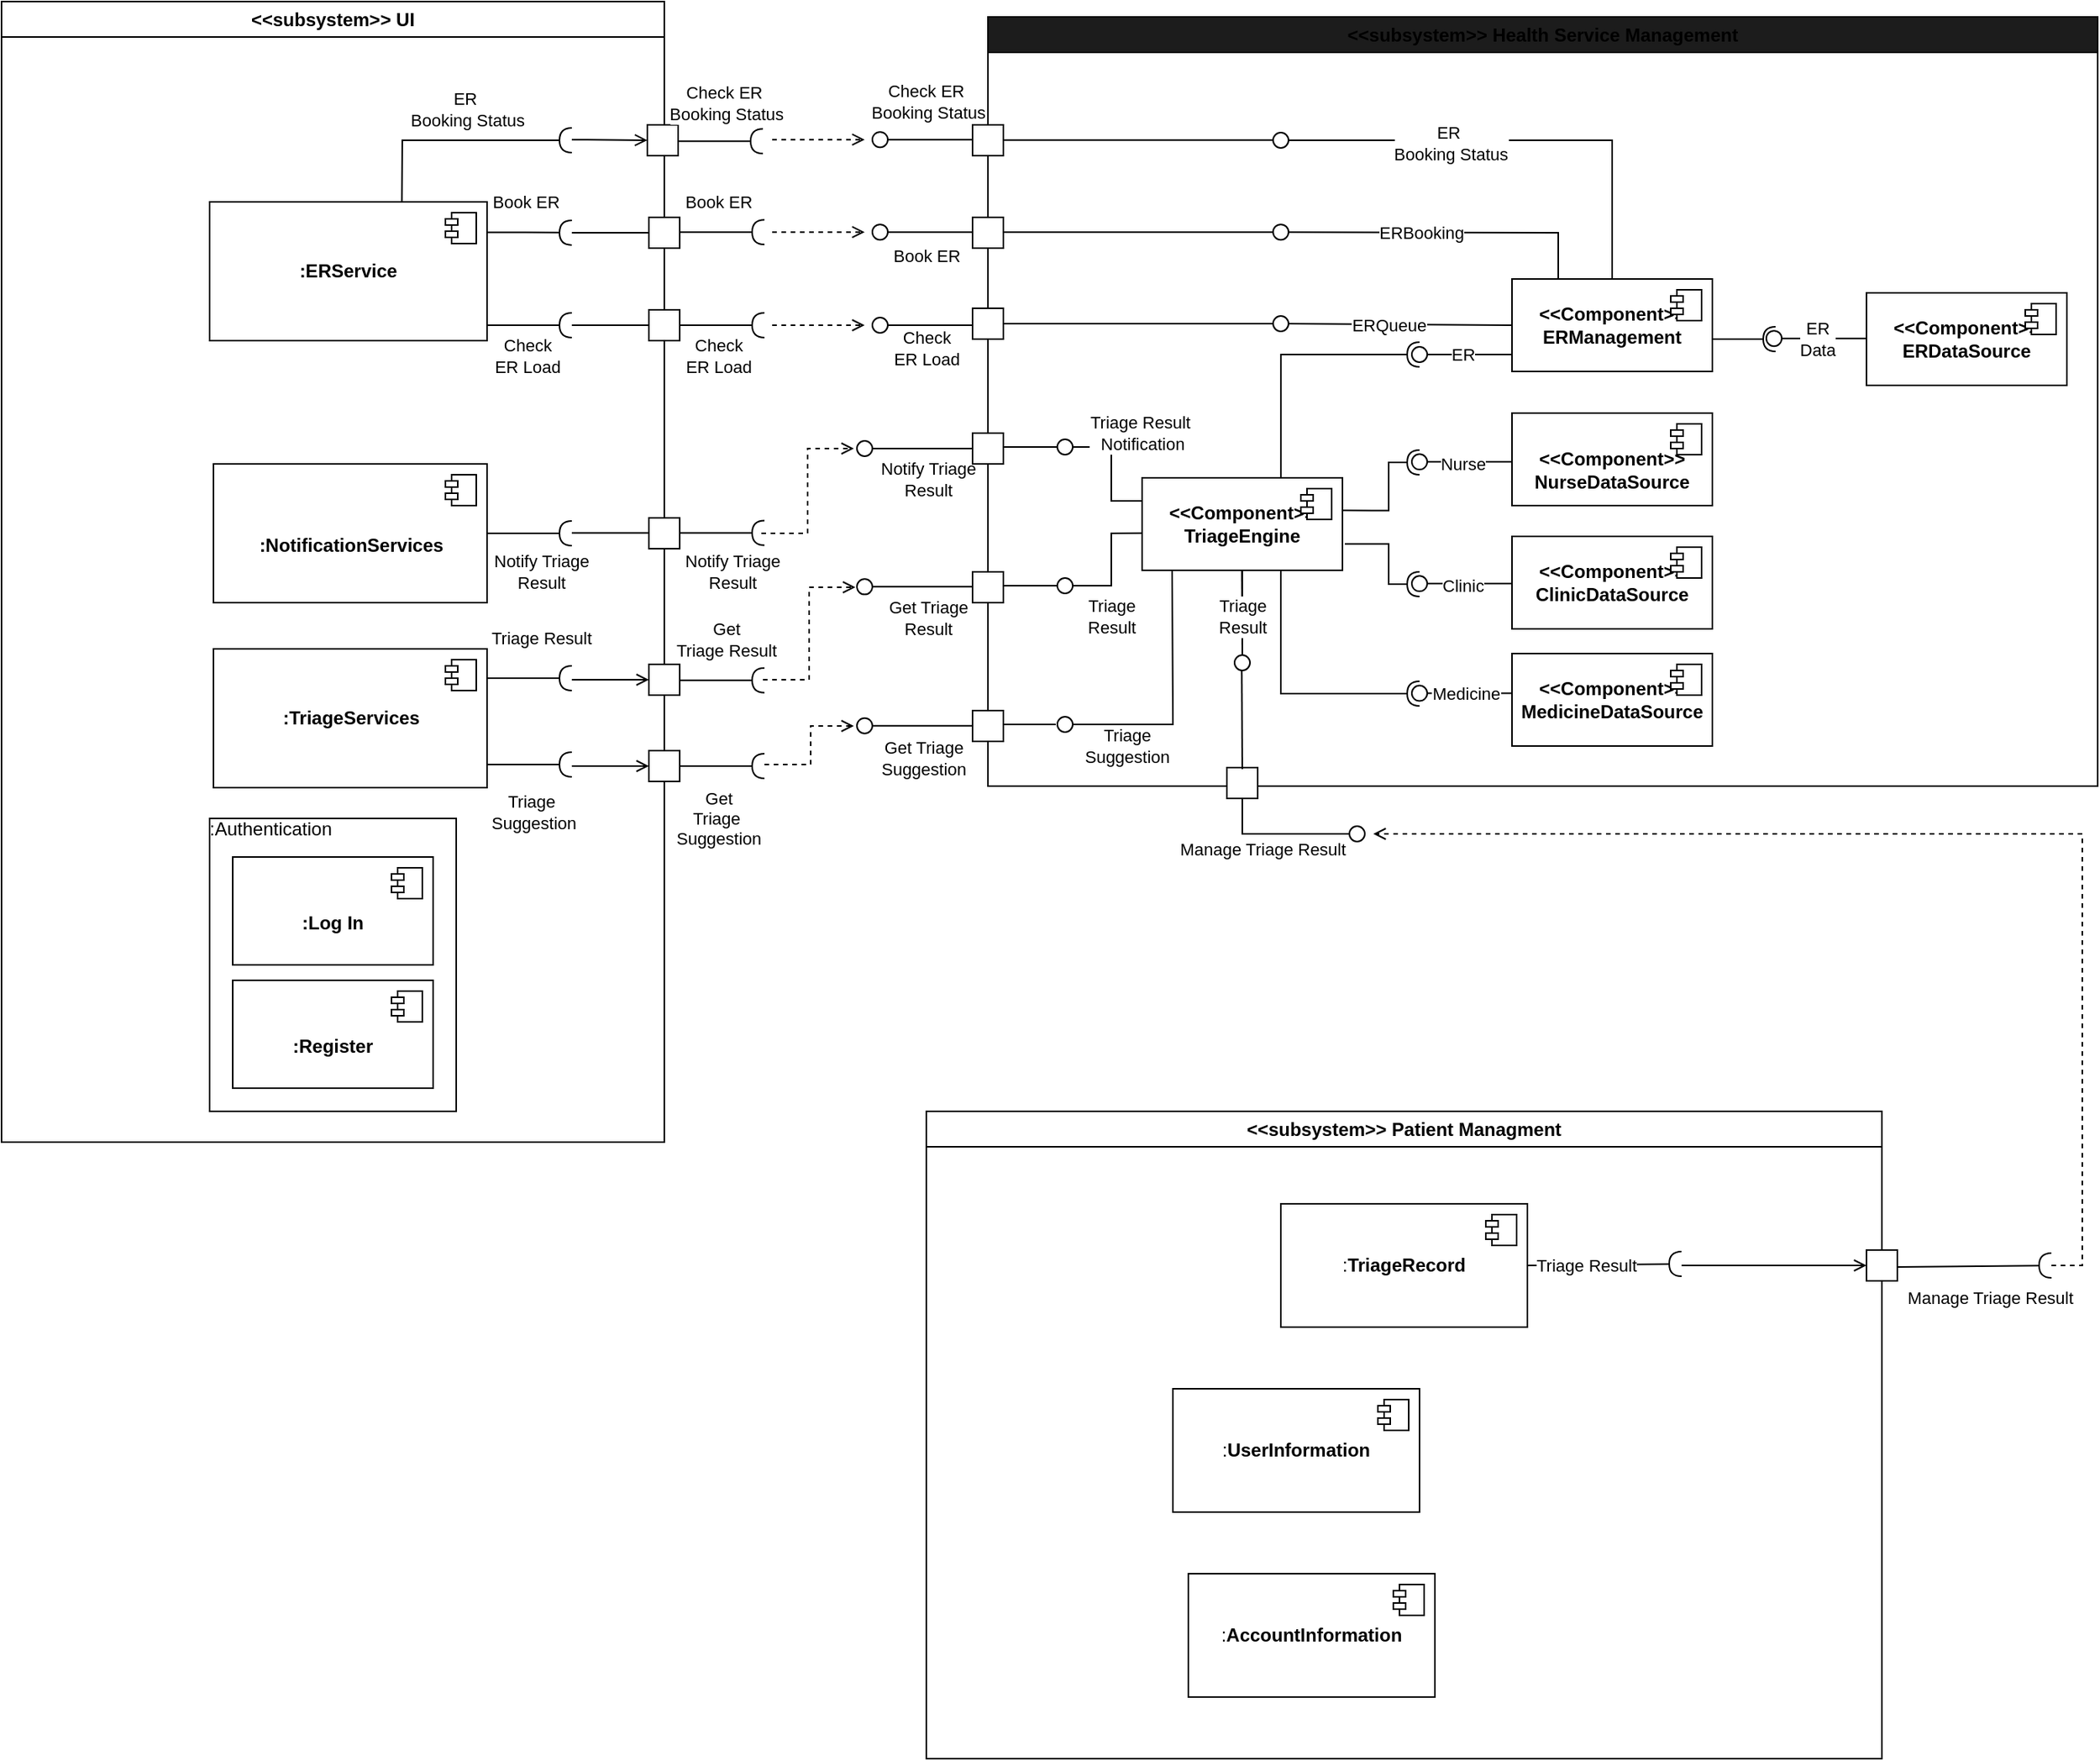 <mxfile version="21.8.2" type="github">
  <diagram name="Page-1" id="Bvtf4x1M2FmmLPmgVMMP">
    <mxGraphModel dx="2614" dy="2029" grid="1" gridSize="10" guides="1" tooltips="1" connect="1" arrows="1" fold="1" page="1" pageScale="1" pageWidth="850" pageHeight="1100" math="0" shadow="0">
      <root>
        <mxCell id="0" />
        <mxCell id="1" parent="0" />
        <mxCell id="542AWMEH_CubDqkKcl6f-2" value="&amp;lt;&amp;lt;subsystem&amp;gt;&amp;gt; UI" style="swimlane;whiteSpace=wrap;html=1;" parent="1" vertex="1">
          <mxGeometry x="-330" y="-330" width="430" height="740" as="geometry" />
        </mxCell>
        <mxCell id="D7V-zqjvEWEseroNzZOa-314" value="" style="rounded=0;orthogonalLoop=1;jettySize=auto;html=1;endArrow=halfCircle;endFill=0;endSize=6;strokeWidth=1;sketch=0;fontSize=12;edgeStyle=elbowEdgeStyle;exitX=0.693;exitY=-0.006;exitDx=0;exitDy=0;exitPerimeter=0;" edge="1" parent="542AWMEH_CubDqkKcl6f-2" source="D7V-zqjvEWEseroNzZOa-282">
          <mxGeometry relative="1" as="geometry">
            <mxPoint x="315" y="94.58" as="sourcePoint" />
            <mxPoint x="370" y="90" as="targetPoint" />
            <Array as="points">
              <mxPoint x="260" y="110" />
            </Array>
          </mxGeometry>
        </mxCell>
        <mxCell id="D7V-zqjvEWEseroNzZOa-315" value="&lt;div&gt;ER&amp;nbsp;&lt;/div&gt;&lt;div&gt;Booking Status&lt;/div&gt;" style="edgeLabel;html=1;align=center;verticalAlign=middle;resizable=0;points=[];" vertex="1" connectable="0" parent="D7V-zqjvEWEseroNzZOa-314">
          <mxGeometry x="0.18" y="-2" relative="1" as="geometry">
            <mxPoint x="-7" y="-22" as="offset" />
          </mxGeometry>
        </mxCell>
        <mxCell id="D7V-zqjvEWEseroNzZOa-316" value="" style="endArrow=open;html=1;rounded=0;entryX=0;entryY=0.5;entryDx=0;entryDy=0;endFill=0;" edge="1" parent="542AWMEH_CubDqkKcl6f-2" target="D7V-zqjvEWEseroNzZOa-317">
          <mxGeometry width="50" height="50" relative="1" as="geometry">
            <mxPoint x="370" y="89.58" as="sourcePoint" />
            <mxPoint x="430" y="89.58" as="targetPoint" />
          </mxGeometry>
        </mxCell>
        <mxCell id="542AWMEH_CubDqkKcl6f-1" value="&amp;lt;&amp;lt;subsystem&amp;gt;&amp;gt; Health Service Management" style="swimlane;whiteSpace=wrap;html=1;glass=0;fillColor=#1C1C1C;" parent="1" vertex="1">
          <mxGeometry x="310" y="-320" width="720" height="499" as="geometry" />
        </mxCell>
        <mxCell id="D7V-zqjvEWEseroNzZOa-322" value="" style="endArrow=oval;html=1;rounded=0;endFill=0;endSize=10;exitX=0.5;exitY=0;exitDx=0;exitDy=0;edgeStyle=elbowEdgeStyle;" edge="1" parent="542AWMEH_CubDqkKcl6f-1" source="D7V-zqjvEWEseroNzZOa-237">
          <mxGeometry width="50" height="50" relative="1" as="geometry">
            <mxPoint x="370" y="140.43" as="sourcePoint" />
            <mxPoint x="190" y="80" as="targetPoint" />
            <Array as="points">
              <mxPoint x="405" y="90" />
            </Array>
          </mxGeometry>
        </mxCell>
        <mxCell id="D7V-zqjvEWEseroNzZOa-330" value="ER&amp;nbsp;&lt;div align=&quot;center&quot;&gt;Booking Status&lt;/div&gt;" style="edgeLabel;html=1;align=center;verticalAlign=middle;resizable=0;points=[];" vertex="1" connectable="0" parent="D7V-zqjvEWEseroNzZOa-322">
          <mxGeometry x="0.274" y="2" relative="1" as="geometry">
            <mxPoint x="-1" as="offset" />
          </mxGeometry>
        </mxCell>
        <mxCell id="D7V-zqjvEWEseroNzZOa-327" value="" style="rounded=0;whiteSpace=wrap;html=1;" vertex="1" parent="542AWMEH_CubDqkKcl6f-1">
          <mxGeometry x="-10" y="70" width="20" height="20" as="geometry" />
        </mxCell>
        <mxCell id="D7V-zqjvEWEseroNzZOa-329" value="" style="endArrow=none;html=1;rounded=0;" edge="1" parent="542AWMEH_CubDqkKcl6f-1">
          <mxGeometry width="50" height="50" relative="1" as="geometry">
            <mxPoint x="10" y="79.91" as="sourcePoint" />
            <mxPoint x="185" y="79.91" as="targetPoint" />
          </mxGeometry>
        </mxCell>
        <mxCell id="542AWMEH_CubDqkKcl6f-3" value="&amp;lt;&amp;lt;subsystem&amp;gt;&amp;gt; Patient Managment" style="swimlane;whiteSpace=wrap;html=1;" parent="1" vertex="1">
          <mxGeometry x="270" y="390" width="620" height="420" as="geometry" />
        </mxCell>
        <mxCell id="542AWMEH_CubDqkKcl6f-63" value=":&lt;b&gt;UserInformation&lt;/b&gt;" style="html=1;dropTarget=0;whiteSpace=wrap;" parent="542AWMEH_CubDqkKcl6f-3" vertex="1">
          <mxGeometry x="160" y="180" width="160" height="80" as="geometry" />
        </mxCell>
        <mxCell id="542AWMEH_CubDqkKcl6f-64" value="" style="shape=module;jettyWidth=8;jettyHeight=4;" parent="542AWMEH_CubDqkKcl6f-63" vertex="1">
          <mxGeometry x="1" width="20" height="20" relative="1" as="geometry">
            <mxPoint x="-27" y="7" as="offset" />
          </mxGeometry>
        </mxCell>
        <mxCell id="542AWMEH_CubDqkKcl6f-65" value=":&lt;b&gt;AccountInformation&lt;/b&gt;" style="html=1;dropTarget=0;whiteSpace=wrap;" parent="542AWMEH_CubDqkKcl6f-3" vertex="1">
          <mxGeometry x="170" y="300" width="160" height="80" as="geometry" />
        </mxCell>
        <mxCell id="542AWMEH_CubDqkKcl6f-66" value="" style="shape=module;jettyWidth=8;jettyHeight=4;" parent="542AWMEH_CubDqkKcl6f-65" vertex="1">
          <mxGeometry x="1" width="20" height="20" relative="1" as="geometry">
            <mxPoint x="-27" y="7" as="offset" />
          </mxGeometry>
        </mxCell>
        <mxCell id="542AWMEH_CubDqkKcl6f-78" value=":&lt;b&gt;TriageRecord&lt;/b&gt;" style="html=1;dropTarget=0;whiteSpace=wrap;" parent="542AWMEH_CubDqkKcl6f-3" vertex="1">
          <mxGeometry x="230" y="60" width="160" height="80" as="geometry" />
        </mxCell>
        <mxCell id="542AWMEH_CubDqkKcl6f-79" value="" style="shape=module;jettyWidth=8;jettyHeight=4;" parent="542AWMEH_CubDqkKcl6f-78" vertex="1">
          <mxGeometry x="1" width="20" height="20" relative="1" as="geometry">
            <mxPoint x="-27" y="7" as="offset" />
          </mxGeometry>
        </mxCell>
        <mxCell id="542AWMEH_CubDqkKcl6f-36" value="" style="rounded=0;orthogonalLoop=1;jettySize=auto;html=1;endArrow=halfCircle;endFill=0;endSize=6;strokeWidth=1;sketch=0;fontSize=12;curved=1;exitX=1;exitY=0.5;exitDx=0;exitDy=0;" parent="542AWMEH_CubDqkKcl6f-3" edge="1" source="542AWMEH_CubDqkKcl6f-78">
          <mxGeometry relative="1" as="geometry">
            <mxPoint x="230" y="99.41" as="sourcePoint" />
            <mxPoint x="490" y="99" as="targetPoint" />
          </mxGeometry>
        </mxCell>
        <mxCell id="D7V-zqjvEWEseroNzZOa-333" value="Triage Result" style="edgeLabel;html=1;align=center;verticalAlign=middle;resizable=0;points=[];" vertex="1" connectable="0" parent="542AWMEH_CubDqkKcl6f-36">
          <mxGeometry x="-0.24" relative="1" as="geometry">
            <mxPoint as="offset" />
          </mxGeometry>
        </mxCell>
        <mxCell id="D7V-zqjvEWEseroNzZOa-22" value="" style="endArrow=open;html=1;rounded=0;endFill=0;" edge="1" parent="542AWMEH_CubDqkKcl6f-3">
          <mxGeometry width="50" height="50" relative="1" as="geometry">
            <mxPoint x="490" y="100" as="sourcePoint" />
            <mxPoint x="610" y="100" as="targetPoint" />
          </mxGeometry>
        </mxCell>
        <mxCell id="D7V-zqjvEWEseroNzZOa-23" value="" style="rounded=0;whiteSpace=wrap;html=1;" vertex="1" parent="542AWMEH_CubDqkKcl6f-3">
          <mxGeometry x="610" y="90" width="20" height="20" as="geometry" />
        </mxCell>
        <mxCell id="542AWMEH_CubDqkKcl6f-47" value="" style="ellipse;whiteSpace=wrap;html=1;align=center;aspect=fixed;fillColor=none;strokeColor=none;resizable=0;perimeter=centerPerimeter;rotatable=0;allowArrows=0;points=[];outlineConnect=1;" parent="1" vertex="1">
          <mxGeometry x="160" y="-240" width="10" height="10" as="geometry" />
        </mxCell>
        <mxCell id="D7V-zqjvEWEseroNzZOa-20" value="" style="endArrow=oval;html=1;rounded=0;endFill=0;endSize=10;exitX=0.5;exitY=1;exitDx=0;exitDy=0;" edge="1" parent="1">
          <mxGeometry width="50" height="50" relative="1" as="geometry">
            <mxPoint x="475" y="187" as="sourcePoint" />
            <mxPoint x="549.5" y="210" as="targetPoint" />
            <Array as="points">
              <mxPoint x="475" y="210" />
            </Array>
          </mxGeometry>
        </mxCell>
        <mxCell id="D7V-zqjvEWEseroNzZOa-21" value="Manage Triage Result" style="edgeLabel;html=1;align=center;verticalAlign=middle;resizable=0;points=[];" vertex="1" connectable="0" parent="D7V-zqjvEWEseroNzZOa-20">
          <mxGeometry x="0.06" y="1" relative="1" as="geometry">
            <mxPoint x="-16" y="11" as="offset" />
          </mxGeometry>
        </mxCell>
        <mxCell id="D7V-zqjvEWEseroNzZOa-24" value="" style="rounded=0;orthogonalLoop=1;jettySize=auto;html=1;endArrow=halfCircle;endFill=0;endSize=6;strokeWidth=1;sketch=0;fontSize=12;curved=1;exitX=1;exitY=0.5;exitDx=0;exitDy=0;" edge="1" parent="1">
          <mxGeometry relative="1" as="geometry">
            <mxPoint x="900" y="491" as="sourcePoint" />
            <mxPoint x="1000" y="490" as="targetPoint" />
          </mxGeometry>
        </mxCell>
        <mxCell id="D7V-zqjvEWEseroNzZOa-26" value="Manage Triage Result" style="edgeLabel;html=1;align=center;verticalAlign=middle;resizable=0;points=[];" vertex="1" connectable="0" parent="D7V-zqjvEWEseroNzZOa-24">
          <mxGeometry x="0.18" y="-2" relative="1" as="geometry">
            <mxPoint x="1" y="18" as="offset" />
          </mxGeometry>
        </mxCell>
        <mxCell id="D7V-zqjvEWEseroNzZOa-25" value="" style="endArrow=open;html=1;rounded=0;endFill=0;dashed=1;" edge="1" parent="1">
          <mxGeometry width="50" height="50" relative="1" as="geometry">
            <mxPoint x="1000" y="490" as="sourcePoint" />
            <mxPoint x="560" y="210" as="targetPoint" />
            <Array as="points">
              <mxPoint x="1020" y="490" />
              <mxPoint x="1020" y="370" />
              <mxPoint x="1020" y="210" />
            </Array>
          </mxGeometry>
        </mxCell>
        <mxCell id="D7V-zqjvEWEseroNzZOa-39" value="" style="rounded=0;orthogonalLoop=1;jettySize=auto;html=1;endArrow=halfCircle;endFill=0;endSize=6;strokeWidth=1;sketch=0;fontSize=12;curved=1;exitX=1;exitY=0.5;exitDx=0;exitDy=0;" edge="1" parent="1">
          <mxGeometry relative="1" as="geometry">
            <mxPoint x="110" y="-120" as="sourcePoint" />
            <mxPoint x="165" y="-120" as="targetPoint" />
          </mxGeometry>
        </mxCell>
        <mxCell id="D7V-zqjvEWEseroNzZOa-41" value="" style="endArrow=open;html=1;rounded=0;dashed=1;endFill=0;" edge="1" parent="1">
          <mxGeometry width="50" height="50" relative="1" as="geometry">
            <mxPoint x="170" y="-120" as="sourcePoint" />
            <mxPoint x="230" y="-120" as="targetPoint" />
          </mxGeometry>
        </mxCell>
        <mxCell id="D7V-zqjvEWEseroNzZOa-94" value="" style="rounded=0;orthogonalLoop=1;jettySize=auto;html=1;endArrow=halfCircle;endFill=0;endSize=6;strokeWidth=1;sketch=0;fontSize=12;curved=1;exitX=1;exitY=0.5;exitDx=0;exitDy=0;" edge="1" parent="1">
          <mxGeometry relative="1" as="geometry">
            <mxPoint x="110" y="14.71" as="sourcePoint" />
            <mxPoint x="165" y="14.71" as="targetPoint" />
          </mxGeometry>
        </mxCell>
        <mxCell id="D7V-zqjvEWEseroNzZOa-96" value="" style="endArrow=open;html=1;rounded=0;dashed=1;endFill=0;" edge="1" parent="1">
          <mxGeometry width="50" height="50" relative="1" as="geometry">
            <mxPoint x="163" y="15" as="sourcePoint" />
            <mxPoint x="223" y="-40" as="targetPoint" />
            <Array as="points">
              <mxPoint x="193" y="15" />
              <mxPoint x="193" y="-40" />
            </Array>
          </mxGeometry>
        </mxCell>
        <mxCell id="D7V-zqjvEWEseroNzZOa-101" value="" style="rounded=0;orthogonalLoop=1;jettySize=auto;html=1;endArrow=halfCircle;endFill=0;endSize=6;strokeWidth=1;sketch=0;fontSize=12;curved=1;exitX=1;exitY=0.5;exitDx=0;exitDy=0;" edge="1" parent="1">
          <mxGeometry relative="1" as="geometry">
            <mxPoint x="110" y="166" as="sourcePoint" />
            <mxPoint x="165" y="166" as="targetPoint" />
          </mxGeometry>
        </mxCell>
        <mxCell id="D7V-zqjvEWEseroNzZOa-107" value="" style="rounded=0;orthogonalLoop=1;jettySize=auto;html=1;endArrow=halfCircle;endFill=0;endSize=6;strokeWidth=1;sketch=0;fontSize=12;curved=1;exitX=1;exitY=0.5;exitDx=0;exitDy=0;" edge="1" parent="1">
          <mxGeometry relative="1" as="geometry">
            <mxPoint x="110" y="110.35" as="sourcePoint" />
            <mxPoint x="165" y="110.35" as="targetPoint" />
          </mxGeometry>
        </mxCell>
        <mxCell id="D7V-zqjvEWEseroNzZOa-113" value="" style="endArrow=open;html=1;rounded=0;dashed=1;endFill=0;" edge="1" parent="1">
          <mxGeometry width="50" height="50" relative="1" as="geometry">
            <mxPoint x="164" y="110" as="sourcePoint" />
            <mxPoint x="224" y="50" as="targetPoint" />
            <Array as="points">
              <mxPoint x="194" y="110" />
              <mxPoint x="194" y="50" />
            </Array>
          </mxGeometry>
        </mxCell>
        <mxCell id="D7V-zqjvEWEseroNzZOa-120" value="" style="endArrow=open;html=1;rounded=0;dashed=1;endFill=0;" edge="1" parent="1">
          <mxGeometry width="50" height="50" relative="1" as="geometry">
            <mxPoint x="165" y="165" as="sourcePoint" />
            <mxPoint x="223" y="140" as="targetPoint" />
            <Array as="points">
              <mxPoint x="195" y="165" />
              <mxPoint x="195" y="140" />
            </Array>
          </mxGeometry>
        </mxCell>
        <mxCell id="D7V-zqjvEWEseroNzZOa-157" value="" style="ellipse;whiteSpace=wrap;html=1;align=center;aspect=fixed;fillColor=none;strokeColor=none;resizable=0;perimeter=centerPerimeter;rotatable=0;allowArrows=0;points=[];outlineConnect=1;" vertex="1" parent="1">
          <mxGeometry x="230" y="130" width="10" height="10" as="geometry" />
        </mxCell>
        <mxCell id="D7V-zqjvEWEseroNzZOa-158" value="" style="ellipse;whiteSpace=wrap;html=1;align=center;aspect=fixed;fillColor=none;strokeColor=none;resizable=0;perimeter=centerPerimeter;rotatable=0;allowArrows=0;points=[];outlineConnect=1;" vertex="1" parent="1">
          <mxGeometry x="230" y="110" width="10" height="10" as="geometry" />
        </mxCell>
        <mxCell id="D7V-zqjvEWEseroNzZOa-159" value="" style="endArrow=oval;html=1;rounded=0;endFill=0;endSize=10;" edge="1" parent="1">
          <mxGeometry width="50" height="50" relative="1" as="geometry">
            <mxPoint x="300" y="-120" as="sourcePoint" />
            <mxPoint x="240" y="-120" as="targetPoint" />
          </mxGeometry>
        </mxCell>
        <mxCell id="D7V-zqjvEWEseroNzZOa-160" value="&lt;div&gt;Check&lt;/div&gt;&lt;div&gt;ER Load&lt;/div&gt;" style="edgeLabel;html=1;align=center;verticalAlign=middle;resizable=0;points=[];" vertex="1" connectable="0" parent="D7V-zqjvEWEseroNzZOa-159">
          <mxGeometry x="0.076" relative="1" as="geometry">
            <mxPoint x="2" y="15" as="offset" />
          </mxGeometry>
        </mxCell>
        <mxCell id="D7V-zqjvEWEseroNzZOa-163" value="" style="endArrow=oval;html=1;rounded=0;endFill=0;endSize=10;" edge="1" parent="1">
          <mxGeometry width="50" height="50" relative="1" as="geometry">
            <mxPoint x="300" y="-40" as="sourcePoint" />
            <mxPoint x="230" y="-40" as="targetPoint" />
          </mxGeometry>
        </mxCell>
        <mxCell id="D7V-zqjvEWEseroNzZOa-164" value="&lt;div&gt;Notify Triage&lt;/div&gt;&lt;div&gt;Result&lt;br&gt;&lt;/div&gt;" style="edgeLabel;html=1;align=center;verticalAlign=middle;resizable=0;points=[];" vertex="1" connectable="0" parent="D7V-zqjvEWEseroNzZOa-163">
          <mxGeometry x="0.076" relative="1" as="geometry">
            <mxPoint x="8" y="20" as="offset" />
          </mxGeometry>
        </mxCell>
        <mxCell id="D7V-zqjvEWEseroNzZOa-165" value="" style="endArrow=oval;html=1;rounded=0;endFill=0;endSize=10;" edge="1" parent="1">
          <mxGeometry width="50" height="50" relative="1" as="geometry">
            <mxPoint x="300" y="49.68" as="sourcePoint" />
            <mxPoint x="230" y="49.68" as="targetPoint" />
          </mxGeometry>
        </mxCell>
        <mxCell id="D7V-zqjvEWEseroNzZOa-166" value="&lt;div&gt;Get Triage&lt;/div&gt;&lt;div&gt;Result&lt;br&gt;&lt;/div&gt;" style="edgeLabel;html=1;align=center;verticalAlign=middle;resizable=0;points=[];" vertex="1" connectable="0" parent="D7V-zqjvEWEseroNzZOa-165">
          <mxGeometry x="0.076" relative="1" as="geometry">
            <mxPoint x="8" y="20" as="offset" />
          </mxGeometry>
        </mxCell>
        <mxCell id="D7V-zqjvEWEseroNzZOa-168" value="" style="endArrow=oval;html=1;rounded=0;endFill=0;endSize=10;" edge="1" parent="1">
          <mxGeometry width="50" height="50" relative="1" as="geometry">
            <mxPoint x="300" y="139.84" as="sourcePoint" />
            <mxPoint x="230" y="139.84" as="targetPoint" />
          </mxGeometry>
        </mxCell>
        <mxCell id="D7V-zqjvEWEseroNzZOa-169" value="&lt;div&gt;Get Triage&lt;/div&gt;&lt;div&gt;Suggestion&lt;br&gt;&lt;/div&gt;" style="edgeLabel;html=1;align=center;verticalAlign=middle;resizable=0;points=[];" vertex="1" connectable="0" parent="D7V-zqjvEWEseroNzZOa-168">
          <mxGeometry x="0.076" relative="1" as="geometry">
            <mxPoint x="5" y="21" as="offset" />
          </mxGeometry>
        </mxCell>
        <mxCell id="D7V-zqjvEWEseroNzZOa-173" value=":Authentication" style="verticalAlign=top;align=left;overflow=fill;fontSize=12;fontFamily=Helvetica;html=1;whiteSpace=wrap;" vertex="1" parent="1">
          <mxGeometry x="-195" y="200" width="160" height="190" as="geometry" />
        </mxCell>
        <mxCell id="D7V-zqjvEWEseroNzZOa-176" value="&lt;br&gt;&lt;b&gt;:Register&lt;/b&gt;" style="html=1;dropTarget=0;whiteSpace=wrap;" vertex="1" parent="1">
          <mxGeometry x="-180" y="305" width="130" height="70" as="geometry" />
        </mxCell>
        <mxCell id="D7V-zqjvEWEseroNzZOa-177" value="" style="shape=module;jettyWidth=8;jettyHeight=4;" vertex="1" parent="D7V-zqjvEWEseroNzZOa-176">
          <mxGeometry x="1" width="20" height="20" relative="1" as="geometry">
            <mxPoint x="-27" y="7" as="offset" />
          </mxGeometry>
        </mxCell>
        <mxCell id="D7V-zqjvEWEseroNzZOa-178" value="&lt;br&gt;&lt;b&gt;:Log In&lt;/b&gt;" style="html=1;dropTarget=0;whiteSpace=wrap;" vertex="1" parent="1">
          <mxGeometry x="-180" y="225" width="130" height="70" as="geometry" />
        </mxCell>
        <mxCell id="D7V-zqjvEWEseroNzZOa-199" value="" style="ellipse;whiteSpace=wrap;html=1;align=center;aspect=fixed;fillColor=none;strokeColor=none;resizable=0;perimeter=centerPerimeter;rotatable=0;allowArrows=0;points=[];outlineConnect=1;" vertex="1" parent="1">
          <mxGeometry x="-100" y="285" width="10" height="10" as="geometry" />
        </mxCell>
        <mxCell id="D7V-zqjvEWEseroNzZOa-213" value="" style="rounded=0;orthogonalLoop=1;jettySize=auto;html=1;endArrow=halfCircle;endFill=0;endSize=6;strokeWidth=1;sketch=0;fontSize=12;curved=1;exitX=1;exitY=0.5;exitDx=0;exitDy=0;" edge="1" parent="1">
          <mxGeometry relative="1" as="geometry">
            <mxPoint x="110" y="-180.32" as="sourcePoint" />
            <mxPoint x="165" y="-180.32" as="targetPoint" />
          </mxGeometry>
        </mxCell>
        <mxCell id="D7V-zqjvEWEseroNzZOa-215" value="" style="endArrow=open;html=1;rounded=0;dashed=1;endFill=0;" edge="1" parent="1">
          <mxGeometry width="50" height="50" relative="1" as="geometry">
            <mxPoint x="170" y="-180.43" as="sourcePoint" />
            <mxPoint x="230" y="-180.43" as="targetPoint" />
          </mxGeometry>
        </mxCell>
        <mxCell id="D7V-zqjvEWEseroNzZOa-216" value="" style="endArrow=oval;html=1;rounded=0;endFill=0;endSize=10;" edge="1" parent="1">
          <mxGeometry width="50" height="50" relative="1" as="geometry">
            <mxPoint x="300" y="-180.43" as="sourcePoint" />
            <mxPoint x="240" y="-180.43" as="targetPoint" />
          </mxGeometry>
        </mxCell>
        <mxCell id="D7V-zqjvEWEseroNzZOa-217" value="Book ER" style="edgeLabel;html=1;align=center;verticalAlign=middle;resizable=0;points=[];" vertex="1" connectable="0" parent="D7V-zqjvEWEseroNzZOa-216">
          <mxGeometry x="0.076" relative="1" as="geometry">
            <mxPoint x="2" y="15" as="offset" />
          </mxGeometry>
        </mxCell>
        <mxCell id="D7V-zqjvEWEseroNzZOa-228" value="" style="endArrow=none;html=1;rounded=0;exitX=0.5;exitY=0;exitDx=0;exitDy=0;" edge="1" parent="1">
          <mxGeometry width="50" height="50" relative="1" as="geometry">
            <mxPoint x="475.0" y="89" as="sourcePoint" />
            <mxPoint x="474.66" y="25" as="targetPoint" />
          </mxGeometry>
        </mxCell>
        <mxCell id="D7V-zqjvEWEseroNzZOa-229" value="" style="rounded=0;whiteSpace=wrap;html=1;" vertex="1" parent="1">
          <mxGeometry x="465" y="167" width="20" height="20" as="geometry" />
        </mxCell>
        <mxCell id="D7V-zqjvEWEseroNzZOa-230" value="&lt;div&gt;&lt;b&gt;&amp;lt;&amp;lt;Component&amp;gt;&amp;gt;&lt;/b&gt;&lt;/div&gt;&lt;b&gt;ERDataSource&lt;/b&gt;" style="html=1;dropTarget=0;whiteSpace=wrap;" vertex="1" parent="1">
          <mxGeometry x="880" y="-141" width="130" height="60" as="geometry" />
        </mxCell>
        <mxCell id="D7V-zqjvEWEseroNzZOa-231" value="" style="shape=module;jettyWidth=8;jettyHeight=4;" vertex="1" parent="D7V-zqjvEWEseroNzZOa-230">
          <mxGeometry x="1" width="20" height="20" relative="1" as="geometry">
            <mxPoint x="-27" y="7" as="offset" />
          </mxGeometry>
        </mxCell>
        <mxCell id="D7V-zqjvEWEseroNzZOa-232" value="" style="rounded=0;whiteSpace=wrap;html=1;" vertex="1" parent="1">
          <mxGeometry x="300" y="-190" width="20" height="20" as="geometry" />
        </mxCell>
        <mxCell id="D7V-zqjvEWEseroNzZOa-233" value="" style="endArrow=none;html=1;rounded=0;" edge="1" parent="1">
          <mxGeometry width="50" height="50" relative="1" as="geometry">
            <mxPoint x="320" y="-180.43" as="sourcePoint" />
            <mxPoint x="495" y="-180.43" as="targetPoint" />
          </mxGeometry>
        </mxCell>
        <mxCell id="D7V-zqjvEWEseroNzZOa-234" value="" style="endArrow=oval;html=1;rounded=0;endFill=0;exitX=0;exitY=0.5;exitDx=0;exitDy=0;endSize=10;" edge="1" parent="1">
          <mxGeometry width="50" height="50" relative="1" as="geometry">
            <mxPoint x="880" y="-111.43" as="sourcePoint" />
            <mxPoint x="820" y="-111.43" as="targetPoint" />
          </mxGeometry>
        </mxCell>
        <mxCell id="D7V-zqjvEWEseroNzZOa-235" value="&lt;div&gt;ER&lt;/div&gt;&lt;div&gt;Data&lt;/div&gt;" style="edgeLabel;html=1;align=center;verticalAlign=middle;resizable=0;points=[];" vertex="1" connectable="0" parent="D7V-zqjvEWEseroNzZOa-234">
          <mxGeometry x="0.076" relative="1" as="geometry">
            <mxPoint as="offset" />
          </mxGeometry>
        </mxCell>
        <mxCell id="D7V-zqjvEWEseroNzZOa-236" value="" style="rounded=0;orthogonalLoop=1;jettySize=auto;html=1;endArrow=halfCircle;endFill=0;endSize=6;strokeWidth=1;sketch=0;fontSize=12;exitX=1;exitY=0.5;exitDx=0;exitDy=0;edgeStyle=orthogonalEdgeStyle;" edge="1" parent="1">
          <mxGeometry relative="1" as="geometry">
            <mxPoint x="780" y="-111" as="sourcePoint" />
            <mxPoint x="821" y="-111" as="targetPoint" />
            <Array as="points">
              <mxPoint x="790" y="-111" />
              <mxPoint x="790" y="-111" />
            </Array>
          </mxGeometry>
        </mxCell>
        <mxCell id="D7V-zqjvEWEseroNzZOa-237" value="&lt;div&gt;&lt;b&gt;&amp;lt;&amp;lt;Component&amp;gt;&amp;gt;&lt;/b&gt;&lt;/div&gt;&lt;b&gt;ERManagement&lt;/b&gt;" style="html=1;dropTarget=0;whiteSpace=wrap;" vertex="1" parent="1">
          <mxGeometry x="650" y="-150" width="130" height="60" as="geometry" />
        </mxCell>
        <mxCell id="D7V-zqjvEWEseroNzZOa-238" value="" style="shape=module;jettyWidth=8;jettyHeight=4;" vertex="1" parent="D7V-zqjvEWEseroNzZOa-237">
          <mxGeometry x="1" width="20" height="20" relative="1" as="geometry">
            <mxPoint x="-27" y="7" as="offset" />
          </mxGeometry>
        </mxCell>
        <mxCell id="D7V-zqjvEWEseroNzZOa-239" value="&lt;div&gt;&lt;b&gt;&amp;lt;&amp;lt;Component&amp;gt;&amp;gt;&lt;/b&gt;&lt;/div&gt;&lt;div&gt;&lt;b&gt;TriageEngine&lt;/b&gt;&lt;/div&gt;" style="html=1;dropTarget=0;whiteSpace=wrap;" vertex="1" parent="1">
          <mxGeometry x="410" y="-21" width="130" height="60" as="geometry" />
        </mxCell>
        <mxCell id="D7V-zqjvEWEseroNzZOa-240" value="" style="shape=module;jettyWidth=8;jettyHeight=4;" vertex="1" parent="D7V-zqjvEWEseroNzZOa-239">
          <mxGeometry x="1" width="20" height="20" relative="1" as="geometry">
            <mxPoint x="-27" y="7" as="offset" />
          </mxGeometry>
        </mxCell>
        <mxCell id="D7V-zqjvEWEseroNzZOa-241" value="&lt;br&gt;&lt;div&gt;&lt;b&gt;&amp;lt;&amp;lt;Component&amp;gt;&amp;gt;&lt;/b&gt;&lt;/div&gt;&lt;b&gt;NurseDataSource&lt;/b&gt;" style="html=1;dropTarget=0;whiteSpace=wrap;" vertex="1" parent="1">
          <mxGeometry x="650" y="-63" width="130" height="60" as="geometry" />
        </mxCell>
        <mxCell id="D7V-zqjvEWEseroNzZOa-242" value="" style="shape=module;jettyWidth=8;jettyHeight=4;" vertex="1" parent="D7V-zqjvEWEseroNzZOa-241">
          <mxGeometry x="1" width="20" height="20" relative="1" as="geometry">
            <mxPoint x="-27" y="7" as="offset" />
          </mxGeometry>
        </mxCell>
        <mxCell id="D7V-zqjvEWEseroNzZOa-243" value="&lt;div&gt;&lt;b&gt;&amp;lt;&amp;lt;Component&amp;gt;&amp;gt;&lt;/b&gt;&lt;/div&gt;&lt;b&gt;MedicineDataSource&lt;/b&gt;" style="html=1;dropTarget=0;whiteSpace=wrap;" vertex="1" parent="1">
          <mxGeometry x="650" y="93" width="130" height="60" as="geometry" />
        </mxCell>
        <mxCell id="D7V-zqjvEWEseroNzZOa-244" value="" style="shape=module;jettyWidth=8;jettyHeight=4;" vertex="1" parent="D7V-zqjvEWEseroNzZOa-243">
          <mxGeometry x="1" width="20" height="20" relative="1" as="geometry">
            <mxPoint x="-27" y="7" as="offset" />
          </mxGeometry>
        </mxCell>
        <mxCell id="D7V-zqjvEWEseroNzZOa-245" value="" style="rounded=0;orthogonalLoop=1;jettySize=auto;html=1;endArrow=halfCircle;endFill=0;endSize=6;strokeWidth=1;sketch=0;fontSize=12;exitX=0.693;exitY=0.008;exitDx=0;exitDy=0;exitPerimeter=0;edgeStyle=orthogonalEdgeStyle;" edge="1" parent="1" source="D7V-zqjvEWEseroNzZOa-239">
          <mxGeometry relative="1" as="geometry">
            <mxPoint x="580" y="-101" as="sourcePoint" />
            <mxPoint x="590" y="-101" as="targetPoint" />
            <Array as="points">
              <mxPoint x="500" y="-101" />
            </Array>
          </mxGeometry>
        </mxCell>
        <mxCell id="D7V-zqjvEWEseroNzZOa-246" value="" style="rounded=0;orthogonalLoop=1;jettySize=auto;html=1;endArrow=halfCircle;endFill=0;endSize=6;strokeWidth=1;sketch=0;fontSize=12;exitX=0.996;exitY=0.353;exitDx=0;exitDy=0;edgeStyle=orthogonalEdgeStyle;exitPerimeter=0;" edge="1" parent="1" source="D7V-zqjvEWEseroNzZOa-239">
          <mxGeometry relative="1" as="geometry">
            <mxPoint x="540" y="-71" as="sourcePoint" />
            <mxPoint x="590" y="-31" as="targetPoint" />
            <Array as="points">
              <mxPoint x="570" />
              <mxPoint x="570" y="-31" />
            </Array>
          </mxGeometry>
        </mxCell>
        <mxCell id="D7V-zqjvEWEseroNzZOa-247" value="" style="rounded=0;orthogonalLoop=1;jettySize=auto;html=1;endArrow=halfCircle;endFill=0;endSize=6;strokeWidth=1;sketch=0;fontSize=12;edgeStyle=orthogonalEdgeStyle;" edge="1" parent="1">
          <mxGeometry relative="1" as="geometry">
            <mxPoint x="500" y="39" as="sourcePoint" />
            <mxPoint x="590" y="119" as="targetPoint" />
            <Array as="points">
              <mxPoint x="500" y="119" />
            </Array>
          </mxGeometry>
        </mxCell>
        <mxCell id="D7V-zqjvEWEseroNzZOa-248" value="" style="endArrow=oval;html=1;rounded=0;endFill=0;exitX=0;exitY=0.5;exitDx=0;exitDy=0;endSize=10;" edge="1" parent="1">
          <mxGeometry width="50" height="50" relative="1" as="geometry">
            <mxPoint x="650" y="-31.33" as="sourcePoint" />
            <mxPoint x="590" y="-31.33" as="targetPoint" />
          </mxGeometry>
        </mxCell>
        <mxCell id="D7V-zqjvEWEseroNzZOa-249" value="Nurse" style="edgeLabel;html=1;align=center;verticalAlign=middle;resizable=0;points=[];" vertex="1" connectable="0" parent="D7V-zqjvEWEseroNzZOa-248">
          <mxGeometry x="0.06" y="1" relative="1" as="geometry">
            <mxPoint as="offset" />
          </mxGeometry>
        </mxCell>
        <mxCell id="D7V-zqjvEWEseroNzZOa-250" value="Medicine" style="endArrow=oval;html=1;rounded=0;endFill=0;exitX=0;exitY=0.5;exitDx=0;exitDy=0;endSize=10;" edge="1" parent="1">
          <mxGeometry width="50" height="50" relative="1" as="geometry">
            <mxPoint x="650" y="118.76" as="sourcePoint" />
            <mxPoint x="590" y="118.76" as="targetPoint" />
            <mxPoint as="offset" />
          </mxGeometry>
        </mxCell>
        <mxCell id="D7V-zqjvEWEseroNzZOa-251" value="&lt;div&gt;&lt;b&gt;&amp;lt;&amp;lt;Component&amp;gt;&amp;gt;&lt;/b&gt;&lt;/div&gt;&lt;b&gt;ClinicDataSource&lt;/b&gt;" style="html=1;dropTarget=0;whiteSpace=wrap;" vertex="1" parent="1">
          <mxGeometry x="650" y="17" width="130" height="60" as="geometry" />
        </mxCell>
        <mxCell id="D7V-zqjvEWEseroNzZOa-252" value="" style="shape=module;jettyWidth=8;jettyHeight=4;" vertex="1" parent="D7V-zqjvEWEseroNzZOa-251">
          <mxGeometry x="1" width="20" height="20" relative="1" as="geometry">
            <mxPoint x="-27" y="7" as="offset" />
          </mxGeometry>
        </mxCell>
        <mxCell id="D7V-zqjvEWEseroNzZOa-253" value="" style="rounded=0;orthogonalLoop=1;jettySize=auto;html=1;endArrow=halfCircle;endFill=0;endSize=6;strokeWidth=1;sketch=0;fontSize=12;edgeStyle=orthogonalEdgeStyle;exitX=1.012;exitY=0.715;exitDx=0;exitDy=0;exitPerimeter=0;" edge="1" parent="1" source="D7V-zqjvEWEseroNzZOa-239">
          <mxGeometry relative="1" as="geometry">
            <mxPoint x="520" y="39" as="sourcePoint" />
            <mxPoint x="590" y="48" as="targetPoint" />
            <Array as="points">
              <mxPoint x="570" y="22" />
              <mxPoint x="570" y="48" />
            </Array>
          </mxGeometry>
        </mxCell>
        <mxCell id="D7V-zqjvEWEseroNzZOa-254" value="" style="endArrow=oval;html=1;rounded=0;endFill=0;exitX=0;exitY=0.5;exitDx=0;exitDy=0;endSize=10;" edge="1" parent="1">
          <mxGeometry width="50" height="50" relative="1" as="geometry">
            <mxPoint x="650" y="47.67" as="sourcePoint" />
            <mxPoint x="590" y="47.67" as="targetPoint" />
          </mxGeometry>
        </mxCell>
        <mxCell id="D7V-zqjvEWEseroNzZOa-255" value="Clinic" style="edgeLabel;html=1;align=center;verticalAlign=middle;resizable=0;points=[];" vertex="1" connectable="0" parent="D7V-zqjvEWEseroNzZOa-254">
          <mxGeometry x="0.06" y="1" relative="1" as="geometry">
            <mxPoint as="offset" />
          </mxGeometry>
        </mxCell>
        <mxCell id="D7V-zqjvEWEseroNzZOa-256" value="" style="endArrow=oval;html=1;rounded=0;endFill=0;endSize=10;" edge="1" parent="1" source="D7V-zqjvEWEseroNzZOa-239">
          <mxGeometry width="50" height="50" relative="1" as="geometry">
            <mxPoint x="660" y="-21.33" as="sourcePoint" />
            <mxPoint x="475" y="99" as="targetPoint" />
          </mxGeometry>
        </mxCell>
        <mxCell id="D7V-zqjvEWEseroNzZOa-257" value="&lt;div&gt;Triage&lt;/div&gt;&lt;div&gt;Result&lt;br&gt;&lt;/div&gt;" style="edgeLabel;html=1;align=center;verticalAlign=middle;resizable=0;points=[];" vertex="1" connectable="0" parent="D7V-zqjvEWEseroNzZOa-256">
          <mxGeometry x="0.159" y="1" relative="1" as="geometry">
            <mxPoint x="-1" y="-5" as="offset" />
          </mxGeometry>
        </mxCell>
        <mxCell id="D7V-zqjvEWEseroNzZOa-258" value="" style="endArrow=oval;html=1;rounded=0;endFill=0;exitX=0;exitY=0.5;exitDx=0;exitDy=0;endSize=10;" edge="1" parent="1" source="D7V-zqjvEWEseroNzZOa-237">
          <mxGeometry width="50" height="50" relative="1" as="geometry">
            <mxPoint x="650" y="-121" as="sourcePoint" />
            <mxPoint x="500" y="-121" as="targetPoint" />
            <Array as="points" />
          </mxGeometry>
        </mxCell>
        <mxCell id="D7V-zqjvEWEseroNzZOa-259" value="ERQueue" style="edgeLabel;html=1;align=center;verticalAlign=middle;resizable=0;points=[];" vertex="1" connectable="0" parent="D7V-zqjvEWEseroNzZOa-258">
          <mxGeometry x="0.076" relative="1" as="geometry">
            <mxPoint as="offset" />
          </mxGeometry>
        </mxCell>
        <mxCell id="D7V-zqjvEWEseroNzZOa-260" value="" style="endArrow=none;html=1;rounded=0;" edge="1" parent="1" source="D7V-zqjvEWEseroNzZOa-261">
          <mxGeometry width="50" height="50" relative="1" as="geometry">
            <mxPoint x="325" y="-121" as="sourcePoint" />
            <mxPoint x="495" y="-121" as="targetPoint" />
          </mxGeometry>
        </mxCell>
        <mxCell id="D7V-zqjvEWEseroNzZOa-261" value="" style="rounded=0;whiteSpace=wrap;html=1;" vertex="1" parent="1">
          <mxGeometry x="300" y="-131" width="20" height="20" as="geometry" />
        </mxCell>
        <mxCell id="D7V-zqjvEWEseroNzZOa-262" value="" style="endArrow=oval;html=1;rounded=0;endFill=0;exitX=0;exitY=0.25;exitDx=0;exitDy=0;endSize=10;" edge="1" parent="1" source="D7V-zqjvEWEseroNzZOa-239">
          <mxGeometry width="50" height="50" relative="1" as="geometry">
            <mxPoint x="510" y="-41" as="sourcePoint" />
            <mxPoint x="360" y="-41" as="targetPoint" />
            <Array as="points">
              <mxPoint x="390" y="-6" />
              <mxPoint x="390" y="-41" />
            </Array>
          </mxGeometry>
        </mxCell>
        <mxCell id="D7V-zqjvEWEseroNzZOa-263" value="&lt;div&gt;Triage Result&amp;nbsp;&lt;/div&gt;&lt;div&gt;Notification&lt;/div&gt;" style="edgeLabel;html=1;align=center;verticalAlign=middle;resizable=0;points=[];" vertex="1" connectable="0" parent="D7V-zqjvEWEseroNzZOa-262">
          <mxGeometry x="0.076" relative="1" as="geometry">
            <mxPoint x="20" y="-19" as="offset" />
          </mxGeometry>
        </mxCell>
        <mxCell id="D7V-zqjvEWEseroNzZOa-264" value="" style="endArrow=oval;html=1;rounded=0;endFill=0;exitX=0.003;exitY=0.597;exitDx=0;exitDy=0;endSize=10;exitPerimeter=0;" edge="1" parent="1" source="D7V-zqjvEWEseroNzZOa-239">
          <mxGeometry width="50" height="50" relative="1" as="geometry">
            <mxPoint x="410" y="-1" as="sourcePoint" />
            <mxPoint x="360" y="49" as="targetPoint" />
            <Array as="points">
              <mxPoint x="390" y="15" />
              <mxPoint x="390" y="49" />
            </Array>
          </mxGeometry>
        </mxCell>
        <mxCell id="D7V-zqjvEWEseroNzZOa-265" value="&lt;div&gt;Triage&lt;/div&gt;&lt;div&gt;Result&lt;/div&gt;" style="edgeLabel;html=1;align=center;verticalAlign=middle;resizable=0;points=[];" vertex="1" connectable="0" parent="D7V-zqjvEWEseroNzZOa-264">
          <mxGeometry x="0.076" relative="1" as="geometry">
            <mxPoint y="29" as="offset" />
          </mxGeometry>
        </mxCell>
        <mxCell id="D7V-zqjvEWEseroNzZOa-266" value="" style="endArrow=oval;html=1;rounded=0;endFill=0;endSize=10;" edge="1" parent="1">
          <mxGeometry width="50" height="50" relative="1" as="geometry">
            <mxPoint x="650" y="-101" as="sourcePoint" />
            <mxPoint x="590" y="-101" as="targetPoint" />
            <Array as="points" />
          </mxGeometry>
        </mxCell>
        <mxCell id="D7V-zqjvEWEseroNzZOa-267" value="ER" style="edgeLabel;html=1;align=center;verticalAlign=middle;resizable=0;points=[];" vertex="1" connectable="0" parent="D7V-zqjvEWEseroNzZOa-266">
          <mxGeometry x="0.076" relative="1" as="geometry">
            <mxPoint as="offset" />
          </mxGeometry>
        </mxCell>
        <mxCell id="D7V-zqjvEWEseroNzZOa-268" value="" style="endArrow=none;html=1;rounded=0;" edge="1" parent="1">
          <mxGeometry width="50" height="50" relative="1" as="geometry">
            <mxPoint x="315" y="49" as="sourcePoint" />
            <mxPoint x="355" y="49" as="targetPoint" />
          </mxGeometry>
        </mxCell>
        <mxCell id="D7V-zqjvEWEseroNzZOa-269" value="" style="endArrow=none;html=1;rounded=0;" edge="1" parent="1">
          <mxGeometry width="50" height="50" relative="1" as="geometry">
            <mxPoint x="315" y="-41" as="sourcePoint" />
            <mxPoint x="355" y="-41" as="targetPoint" />
          </mxGeometry>
        </mxCell>
        <mxCell id="D7V-zqjvEWEseroNzZOa-270" value="" style="endArrow=oval;html=1;rounded=0;endFill=0;exitX=0.15;exitY=0.992;exitDx=0;exitDy=0;endSize=10;exitPerimeter=0;" edge="1" parent="1" source="D7V-zqjvEWEseroNzZOa-239">
          <mxGeometry width="50" height="50" relative="1" as="geometry">
            <mxPoint x="440" y="79" as="sourcePoint" />
            <mxPoint x="360" y="139" as="targetPoint" />
            <Array as="points">
              <mxPoint x="430" y="139" />
            </Array>
          </mxGeometry>
        </mxCell>
        <mxCell id="D7V-zqjvEWEseroNzZOa-271" value="&lt;div&gt;Triage&lt;/div&gt;&lt;div&gt;Suggestion&lt;br&gt;&lt;/div&gt;" style="edgeLabel;html=1;align=center;verticalAlign=middle;resizable=0;points=[];" vertex="1" connectable="0" parent="D7V-zqjvEWEseroNzZOa-270">
          <mxGeometry x="0.076" relative="1" as="geometry">
            <mxPoint x="-30" y="23" as="offset" />
          </mxGeometry>
        </mxCell>
        <mxCell id="D7V-zqjvEWEseroNzZOa-272" value="" style="endArrow=none;html=1;rounded=0;" edge="1" parent="1">
          <mxGeometry width="50" height="50" relative="1" as="geometry">
            <mxPoint x="314" y="139" as="sourcePoint" />
            <mxPoint x="354" y="139" as="targetPoint" />
          </mxGeometry>
        </mxCell>
        <mxCell id="D7V-zqjvEWEseroNzZOa-273" value="" style="rounded=0;whiteSpace=wrap;html=1;" vertex="1" parent="1">
          <mxGeometry x="300" y="-50" width="20" height="20" as="geometry" />
        </mxCell>
        <mxCell id="D7V-zqjvEWEseroNzZOa-274" value="" style="rounded=0;whiteSpace=wrap;html=1;" vertex="1" parent="1">
          <mxGeometry x="300" y="40" width="20" height="20" as="geometry" />
        </mxCell>
        <mxCell id="D7V-zqjvEWEseroNzZOa-275" value="" style="rounded=0;whiteSpace=wrap;html=1;" vertex="1" parent="1">
          <mxGeometry x="300" y="130" width="20" height="20" as="geometry" />
        </mxCell>
        <mxCell id="D7V-zqjvEWEseroNzZOa-276" value="" style="endArrow=none;html=1;rounded=0;exitX=0.5;exitY=0;exitDx=0;exitDy=0;" edge="1" parent="1">
          <mxGeometry width="50" height="50" relative="1" as="geometry">
            <mxPoint x="475.0" y="168" as="sourcePoint" />
            <mxPoint x="474.66" y="104" as="targetPoint" />
          </mxGeometry>
        </mxCell>
        <mxCell id="D7V-zqjvEWEseroNzZOa-277" value="" style="endArrow=oval;html=1;rounded=0;endFill=0;endSize=10;" edge="1" parent="1">
          <mxGeometry width="50" height="50" relative="1" as="geometry">
            <mxPoint x="680" y="-150" as="sourcePoint" />
            <mxPoint x="500" y="-180.43" as="targetPoint" />
            <Array as="points">
              <mxPoint x="680" y="-180" />
            </Array>
          </mxGeometry>
        </mxCell>
        <mxCell id="D7V-zqjvEWEseroNzZOa-278" value="ERBooking" style="edgeLabel;html=1;align=center;verticalAlign=middle;resizable=0;points=[];" vertex="1" connectable="0" parent="D7V-zqjvEWEseroNzZOa-277">
          <mxGeometry x="0.174" y="2" relative="1" as="geometry">
            <mxPoint x="4" y="-2" as="offset" />
          </mxGeometry>
        </mxCell>
        <mxCell id="D7V-zqjvEWEseroNzZOa-279" value="" style="rounded=0;orthogonalLoop=1;jettySize=auto;html=1;endArrow=halfCircle;endFill=0;endSize=6;strokeWidth=1;sketch=0;fontSize=12;edgeStyle=elbowEdgeStyle;exitX=0.999;exitY=0.219;exitDx=0;exitDy=0;exitPerimeter=0;" edge="1" parent="1" source="D7V-zqjvEWEseroNzZOa-282">
          <mxGeometry relative="1" as="geometry">
            <mxPoint x="-10" y="-180" as="sourcePoint" />
            <mxPoint x="40" y="-180" as="targetPoint" />
            <Array as="points">
              <mxPoint x="10" y="-180" />
            </Array>
          </mxGeometry>
        </mxCell>
        <mxCell id="D7V-zqjvEWEseroNzZOa-280" value="Book ER" style="edgeLabel;html=1;align=center;verticalAlign=middle;resizable=0;points=[];" vertex="1" connectable="0" parent="D7V-zqjvEWEseroNzZOa-279">
          <mxGeometry x="0.18" y="-2" relative="1" as="geometry">
            <mxPoint x="-7" y="-22" as="offset" />
          </mxGeometry>
        </mxCell>
        <mxCell id="D7V-zqjvEWEseroNzZOa-281" value="" style="endArrow=none;html=1;rounded=0;" edge="1" parent="1">
          <mxGeometry width="50" height="50" relative="1" as="geometry">
            <mxPoint x="40" y="-180" as="sourcePoint" />
            <mxPoint x="100" y="-180" as="targetPoint" />
          </mxGeometry>
        </mxCell>
        <mxCell id="D7V-zqjvEWEseroNzZOa-282" value="&lt;b&gt;:ERService&lt;/b&gt;" style="html=1;dropTarget=0;whiteSpace=wrap;" vertex="1" parent="1">
          <mxGeometry x="-195" y="-200" width="180" height="90" as="geometry" />
        </mxCell>
        <mxCell id="D7V-zqjvEWEseroNzZOa-283" value="" style="shape=module;jettyWidth=8;jettyHeight=4;" vertex="1" parent="D7V-zqjvEWEseroNzZOa-282">
          <mxGeometry x="1" width="20" height="20" relative="1" as="geometry">
            <mxPoint x="-27" y="7" as="offset" />
          </mxGeometry>
        </mxCell>
        <mxCell id="D7V-zqjvEWEseroNzZOa-284" value="&lt;br&gt;&lt;b&gt;:NotificationServices&lt;br&gt;&lt;/b&gt;" style="html=1;dropTarget=0;whiteSpace=wrap;" vertex="1" parent="1">
          <mxGeometry x="-192.5" y="-30" width="177.5" height="90" as="geometry" />
        </mxCell>
        <mxCell id="D7V-zqjvEWEseroNzZOa-285" value="" style="shape=module;jettyWidth=8;jettyHeight=4;" vertex="1" parent="D7V-zqjvEWEseroNzZOa-284">
          <mxGeometry x="1" width="20" height="20" relative="1" as="geometry">
            <mxPoint x="-27" y="7" as="offset" />
          </mxGeometry>
        </mxCell>
        <mxCell id="D7V-zqjvEWEseroNzZOa-286" value="" style="shape=module;jettyWidth=8;jettyHeight=4;" vertex="1" parent="1">
          <mxGeometry x="-77" y="232" width="20" height="20" as="geometry" />
        </mxCell>
        <mxCell id="D7V-zqjvEWEseroNzZOa-287" value="" style="ellipse;whiteSpace=wrap;html=1;align=center;aspect=fixed;fillColor=none;strokeColor=none;resizable=0;perimeter=centerPerimeter;rotatable=0;allowArrows=0;points=[];outlineConnect=1;" vertex="1" parent="1">
          <mxGeometry x="-50" y="-90" width="10" height="10" as="geometry" />
        </mxCell>
        <mxCell id="D7V-zqjvEWEseroNzZOa-288" value="&lt;b&gt;:TriageServices&lt;br&gt;&lt;/b&gt;" style="html=1;dropTarget=0;whiteSpace=wrap;" vertex="1" parent="1">
          <mxGeometry x="-192.5" y="90" width="177.5" height="90" as="geometry" />
        </mxCell>
        <mxCell id="D7V-zqjvEWEseroNzZOa-289" value="" style="shape=module;jettyWidth=8;jettyHeight=4;" vertex="1" parent="D7V-zqjvEWEseroNzZOa-288">
          <mxGeometry x="1" width="20" height="20" relative="1" as="geometry">
            <mxPoint x="-27" y="7" as="offset" />
          </mxGeometry>
        </mxCell>
        <mxCell id="D7V-zqjvEWEseroNzZOa-290" value="" style="rounded=0;orthogonalLoop=1;jettySize=auto;html=1;endArrow=halfCircle;endFill=0;endSize=6;strokeWidth=1;sketch=0;fontSize=12;curved=1;exitX=1;exitY=0.5;exitDx=0;exitDy=0;" edge="1" parent="1">
          <mxGeometry relative="1" as="geometry">
            <mxPoint x="-15" y="-120" as="sourcePoint" />
            <mxPoint x="40" y="-120" as="targetPoint" />
          </mxGeometry>
        </mxCell>
        <mxCell id="D7V-zqjvEWEseroNzZOa-291" value="&lt;div&gt;Check&lt;/div&gt;&lt;div&gt;ER Load&lt;br&gt;&lt;/div&gt;" style="edgeLabel;html=1;align=center;verticalAlign=middle;resizable=0;points=[];" vertex="1" connectable="0" parent="D7V-zqjvEWEseroNzZOa-290">
          <mxGeometry x="0.18" y="-2" relative="1" as="geometry">
            <mxPoint x="-7" y="18" as="offset" />
          </mxGeometry>
        </mxCell>
        <mxCell id="D7V-zqjvEWEseroNzZOa-292" value="" style="endArrow=none;html=1;rounded=0;" edge="1" parent="1">
          <mxGeometry width="50" height="50" relative="1" as="geometry">
            <mxPoint x="40" y="-120" as="sourcePoint" />
            <mxPoint x="100" y="-120" as="targetPoint" />
          </mxGeometry>
        </mxCell>
        <mxCell id="D7V-zqjvEWEseroNzZOa-293" value="" style="rounded=0;orthogonalLoop=1;jettySize=auto;html=1;endArrow=halfCircle;endFill=0;endSize=6;strokeWidth=1;sketch=0;fontSize=12;curved=1;exitX=1;exitY=0.5;exitDx=0;exitDy=0;" edge="1" parent="1">
          <mxGeometry relative="1" as="geometry">
            <mxPoint x="-15" y="15" as="sourcePoint" />
            <mxPoint x="40" y="15" as="targetPoint" />
          </mxGeometry>
        </mxCell>
        <mxCell id="D7V-zqjvEWEseroNzZOa-294" value="&lt;div&gt;Notify Triage&lt;/div&gt;&lt;div&gt;Result&lt;br&gt;&lt;/div&gt;" style="edgeLabel;html=1;align=center;verticalAlign=middle;resizable=0;points=[];" vertex="1" connectable="0" parent="D7V-zqjvEWEseroNzZOa-293">
          <mxGeometry x="0.18" y="-2" relative="1" as="geometry">
            <mxPoint x="2" y="23" as="offset" />
          </mxGeometry>
        </mxCell>
        <mxCell id="D7V-zqjvEWEseroNzZOa-295" value="" style="endArrow=none;html=1;rounded=0;" edge="1" parent="1">
          <mxGeometry width="50" height="50" relative="1" as="geometry">
            <mxPoint x="40" y="14.71" as="sourcePoint" />
            <mxPoint x="100" y="14.71" as="targetPoint" />
          </mxGeometry>
        </mxCell>
        <mxCell id="D7V-zqjvEWEseroNzZOa-296" value="" style="rounded=0;orthogonalLoop=1;jettySize=auto;html=1;endArrow=halfCircle;endFill=0;endSize=6;strokeWidth=1;sketch=0;fontSize=12;curved=1;exitX=1;exitY=0.5;exitDx=0;exitDy=0;" edge="1" parent="1">
          <mxGeometry relative="1" as="geometry">
            <mxPoint x="-15" y="165" as="sourcePoint" />
            <mxPoint x="40" y="165" as="targetPoint" />
          </mxGeometry>
        </mxCell>
        <mxCell id="D7V-zqjvEWEseroNzZOa-297" value="&lt;div&gt;Triage&amp;nbsp;&lt;/div&gt;&lt;div&gt;Suggestion&lt;br&gt;&lt;/div&gt;" style="edgeLabel;html=1;align=center;verticalAlign=middle;resizable=0;points=[];" vertex="1" connectable="0" parent="D7V-zqjvEWEseroNzZOa-296">
          <mxGeometry x="0.18" y="-2" relative="1" as="geometry">
            <mxPoint x="-3" y="29" as="offset" />
          </mxGeometry>
        </mxCell>
        <mxCell id="D7V-zqjvEWEseroNzZOa-298" value="" style="endArrow=open;html=1;rounded=0;entryX=0;entryY=0.5;entryDx=0;entryDy=0;endFill=0;" edge="1" parent="1" target="D7V-zqjvEWEseroNzZOa-308">
          <mxGeometry width="50" height="50" relative="1" as="geometry">
            <mxPoint x="40" y="166" as="sourcePoint" />
            <mxPoint x="100" y="166" as="targetPoint" />
          </mxGeometry>
        </mxCell>
        <mxCell id="D7V-zqjvEWEseroNzZOa-299" value="" style="rounded=0;orthogonalLoop=1;jettySize=auto;html=1;endArrow=halfCircle;endFill=0;endSize=6;strokeWidth=1;sketch=0;fontSize=12;curved=1;exitX=1;exitY=0.5;exitDx=0;exitDy=0;" edge="1" parent="1">
          <mxGeometry relative="1" as="geometry">
            <mxPoint x="-15" y="109" as="sourcePoint" />
            <mxPoint x="40" y="109" as="targetPoint" />
          </mxGeometry>
        </mxCell>
        <mxCell id="D7V-zqjvEWEseroNzZOa-300" value="&lt;div&gt;Triage Result&lt;br&gt;&lt;/div&gt;" style="edgeLabel;html=1;align=center;verticalAlign=middle;resizable=0;points=[];" vertex="1" connectable="0" parent="D7V-zqjvEWEseroNzZOa-299">
          <mxGeometry x="0.18" y="-2" relative="1" as="geometry">
            <mxPoint x="2" y="-28" as="offset" />
          </mxGeometry>
        </mxCell>
        <mxCell id="D7V-zqjvEWEseroNzZOa-301" value="" style="endArrow=open;html=1;rounded=0;entryX=0;entryY=0.5;entryDx=0;entryDy=0;endFill=0;" edge="1" parent="1" target="D7V-zqjvEWEseroNzZOa-310">
          <mxGeometry width="50" height="50" relative="1" as="geometry">
            <mxPoint x="40" y="110" as="sourcePoint" />
            <mxPoint x="100" y="110" as="targetPoint" />
          </mxGeometry>
        </mxCell>
        <mxCell id="D7V-zqjvEWEseroNzZOa-302" value="" style="ellipse;whiteSpace=wrap;html=1;align=center;aspect=fixed;fillColor=none;strokeColor=none;resizable=0;perimeter=centerPerimeter;rotatable=0;allowArrows=0;points=[];outlineConnect=1;" vertex="1" parent="1">
          <mxGeometry x="130" y="110" width="10" height="10" as="geometry" />
        </mxCell>
        <mxCell id="D7V-zqjvEWEseroNzZOa-303" value="" style="ellipse;whiteSpace=wrap;html=1;align=center;aspect=fixed;fillColor=none;strokeColor=none;resizable=0;perimeter=centerPerimeter;rotatable=0;allowArrows=0;points=[];outlineConnect=1;" vertex="1" parent="1">
          <mxGeometry x="130" y="-40" width="10" height="10" as="geometry" />
        </mxCell>
        <mxCell id="D7V-zqjvEWEseroNzZOa-304" value="" style="rounded=0;whiteSpace=wrap;html=1;" vertex="1" parent="1">
          <mxGeometry x="90" y="-130" width="20" height="20" as="geometry" />
        </mxCell>
        <mxCell id="D7V-zqjvEWEseroNzZOa-305" value="&lt;div&gt;Check&lt;/div&gt;&lt;div&gt;ER Load&lt;br&gt;&lt;/div&gt;" style="edgeLabel;html=1;align=center;verticalAlign=middle;resizable=0;points=[];" vertex="1" connectable="0" parent="1">
          <mxGeometry x="134.667" y="-100" as="geometry" />
        </mxCell>
        <mxCell id="D7V-zqjvEWEseroNzZOa-306" value="" style="rounded=0;whiteSpace=wrap;html=1;" vertex="1" parent="1">
          <mxGeometry x="90" y="5" width="20" height="20" as="geometry" />
        </mxCell>
        <mxCell id="D7V-zqjvEWEseroNzZOa-307" value="&lt;div&gt;Notify Triage&lt;/div&gt;&lt;div&gt;Result&lt;br&gt;&lt;/div&gt;" style="edgeLabel;html=1;align=center;verticalAlign=middle;resizable=0;points=[];" vertex="1" connectable="0" parent="1">
          <mxGeometry x="143.667" y="39.71" as="geometry" />
        </mxCell>
        <mxCell id="D7V-zqjvEWEseroNzZOa-308" value="" style="rounded=0;whiteSpace=wrap;html=1;" vertex="1" parent="1">
          <mxGeometry x="90" y="156" width="20" height="20" as="geometry" />
        </mxCell>
        <mxCell id="D7V-zqjvEWEseroNzZOa-309" value="&lt;div&gt;Get&lt;/div&gt;&lt;div&gt;Triage&amp;nbsp;&lt;/div&gt;&lt;div&gt;Suggestion&lt;br&gt;&lt;/div&gt;" style="edgeLabel;html=1;align=center;verticalAlign=middle;resizable=0;points=[];" vertex="1" connectable="0" parent="1">
          <mxGeometry x="135" y="200.0" as="geometry" />
        </mxCell>
        <mxCell id="D7V-zqjvEWEseroNzZOa-310" value="" style="rounded=0;whiteSpace=wrap;html=1;" vertex="1" parent="1">
          <mxGeometry x="90" y="100" width="20" height="20" as="geometry" />
        </mxCell>
        <mxCell id="D7V-zqjvEWEseroNzZOa-311" value="&lt;div&gt;Get&lt;/div&gt;&lt;div&gt;Triage Result&lt;br&gt;&lt;/div&gt;" style="edgeLabel;html=1;align=center;verticalAlign=middle;resizable=0;points=[];" vertex="1" connectable="0" parent="1">
          <mxGeometry x="140" y="83.35" as="geometry" />
        </mxCell>
        <mxCell id="D7V-zqjvEWEseroNzZOa-312" value="" style="rounded=0;whiteSpace=wrap;html=1;" vertex="1" parent="1">
          <mxGeometry x="90" y="-190" width="20" height="20" as="geometry" />
        </mxCell>
        <mxCell id="D7V-zqjvEWEseroNzZOa-313" value="Book ER" style="edgeLabel;html=1;align=center;verticalAlign=middle;resizable=0;points=[];" vertex="1" connectable="0" parent="1">
          <mxGeometry x="134.667" y="-200" as="geometry" />
        </mxCell>
        <mxCell id="D7V-zqjvEWEseroNzZOa-317" value="" style="rounded=0;whiteSpace=wrap;html=1;" vertex="1" parent="1">
          <mxGeometry x="89" y="-250" width="20" height="20" as="geometry" />
        </mxCell>
        <mxCell id="D7V-zqjvEWEseroNzZOa-319" value="" style="rounded=0;orthogonalLoop=1;jettySize=auto;html=1;endArrow=halfCircle;endFill=0;endSize=6;strokeWidth=1;sketch=0;fontSize=12;curved=1;exitX=1;exitY=0.5;exitDx=0;exitDy=0;" edge="1" parent="1">
          <mxGeometry relative="1" as="geometry">
            <mxPoint x="109" y="-239.42" as="sourcePoint" />
            <mxPoint x="164" y="-239.42" as="targetPoint" />
          </mxGeometry>
        </mxCell>
        <mxCell id="D7V-zqjvEWEseroNzZOa-321" value="&lt;div align=&quot;center&quot;&gt;Check ER&amp;nbsp;&lt;/div&gt;&lt;div align=&quot;center&quot;&gt;Booking Status&lt;/div&gt;" style="edgeLabel;html=1;align=center;verticalAlign=middle;resizable=0;points=[];" vertex="1" connectable="0" parent="D7V-zqjvEWEseroNzZOa-319">
          <mxGeometry x="-0.036" y="-2" relative="1" as="geometry">
            <mxPoint x="4" y="-27" as="offset" />
          </mxGeometry>
        </mxCell>
        <mxCell id="D7V-zqjvEWEseroNzZOa-324" value="" style="endArrow=open;html=1;rounded=0;dashed=1;endFill=0;" edge="1" parent="1">
          <mxGeometry width="50" height="50" relative="1" as="geometry">
            <mxPoint x="170" y="-240.42" as="sourcePoint" />
            <mxPoint x="230" y="-240.42" as="targetPoint" />
          </mxGeometry>
        </mxCell>
        <mxCell id="D7V-zqjvEWEseroNzZOa-325" value="" style="endArrow=oval;html=1;rounded=0;endFill=0;endSize=10;" edge="1" parent="1">
          <mxGeometry width="50" height="50" relative="1" as="geometry">
            <mxPoint x="300" y="-240.42" as="sourcePoint" />
            <mxPoint x="240" y="-240.42" as="targetPoint" />
          </mxGeometry>
        </mxCell>
        <mxCell id="D7V-zqjvEWEseroNzZOa-326" value="&lt;div align=&quot;center&quot;&gt;Check ER&amp;nbsp;&lt;/div&gt;&lt;div align=&quot;center&quot;&gt;Booking Status&lt;/div&gt;" style="edgeLabel;html=1;align=center;verticalAlign=middle;resizable=0;points=[];" vertex="1" connectable="0" parent="D7V-zqjvEWEseroNzZOa-325">
          <mxGeometry x="0.076" relative="1" as="geometry">
            <mxPoint x="3" y="-25" as="offset" />
          </mxGeometry>
        </mxCell>
      </root>
    </mxGraphModel>
  </diagram>
</mxfile>
